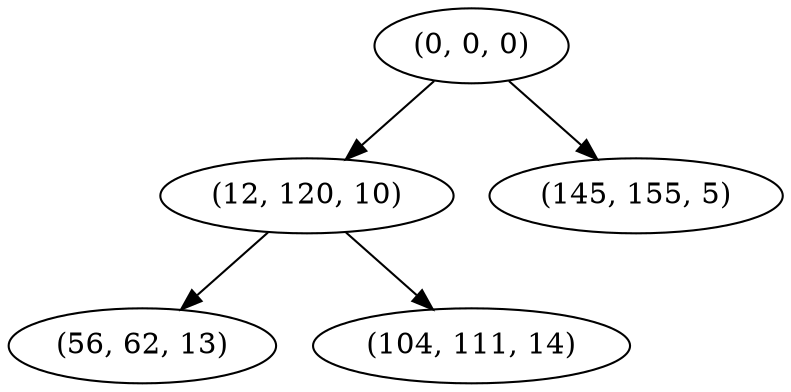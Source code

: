 digraph tree {
    "(0, 0, 0)";
    "(12, 120, 10)";
    "(56, 62, 13)";
    "(104, 111, 14)";
    "(145, 155, 5)";
    "(0, 0, 0)" -> "(12, 120, 10)";
    "(0, 0, 0)" -> "(145, 155, 5)";
    "(12, 120, 10)" -> "(56, 62, 13)";
    "(12, 120, 10)" -> "(104, 111, 14)";
}
